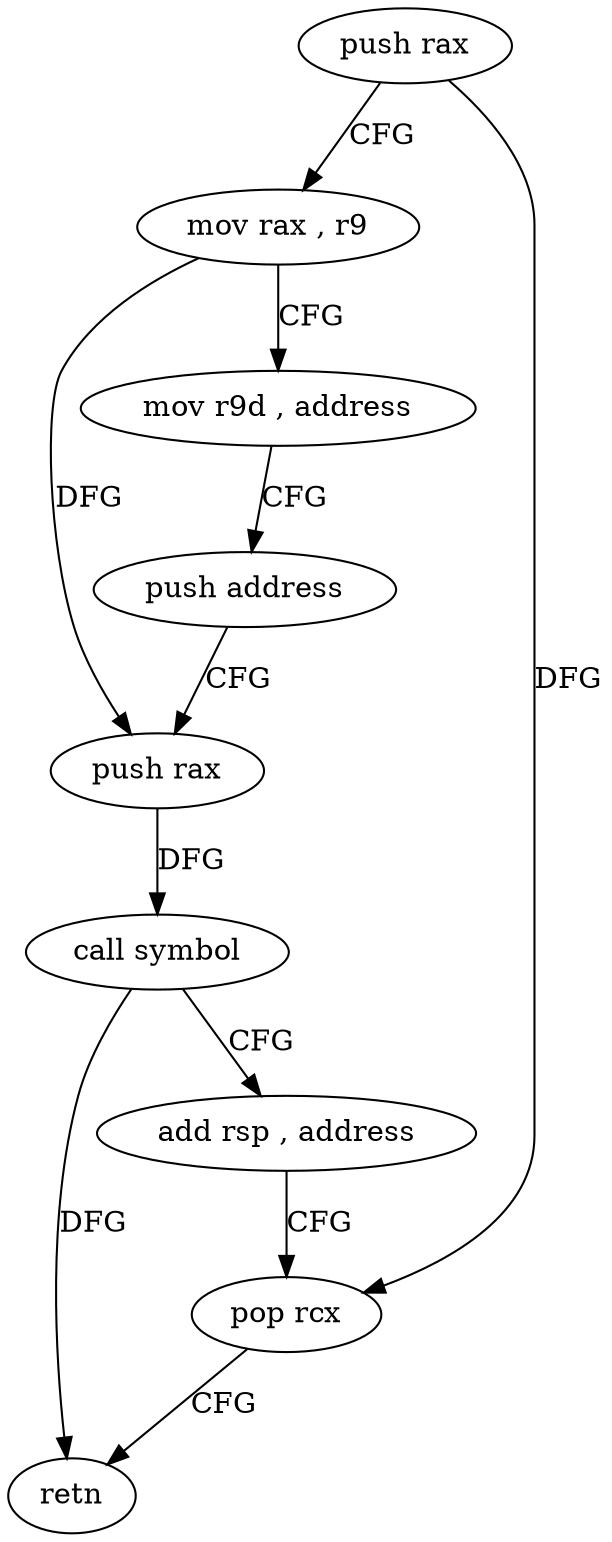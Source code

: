 digraph "func" {
"4209328" [label = "push rax" ]
"4209329" [label = "mov rax , r9" ]
"4209332" [label = "mov r9d , address" ]
"4209338" [label = "push address" ]
"4209340" [label = "push rax" ]
"4209341" [label = "call symbol" ]
"4209346" [label = "add rsp , address" ]
"4209350" [label = "pop rcx" ]
"4209351" [label = "retn" ]
"4209328" -> "4209329" [ label = "CFG" ]
"4209328" -> "4209350" [ label = "DFG" ]
"4209329" -> "4209332" [ label = "CFG" ]
"4209329" -> "4209340" [ label = "DFG" ]
"4209332" -> "4209338" [ label = "CFG" ]
"4209338" -> "4209340" [ label = "CFG" ]
"4209340" -> "4209341" [ label = "DFG" ]
"4209341" -> "4209346" [ label = "CFG" ]
"4209341" -> "4209351" [ label = "DFG" ]
"4209346" -> "4209350" [ label = "CFG" ]
"4209350" -> "4209351" [ label = "CFG" ]
}
